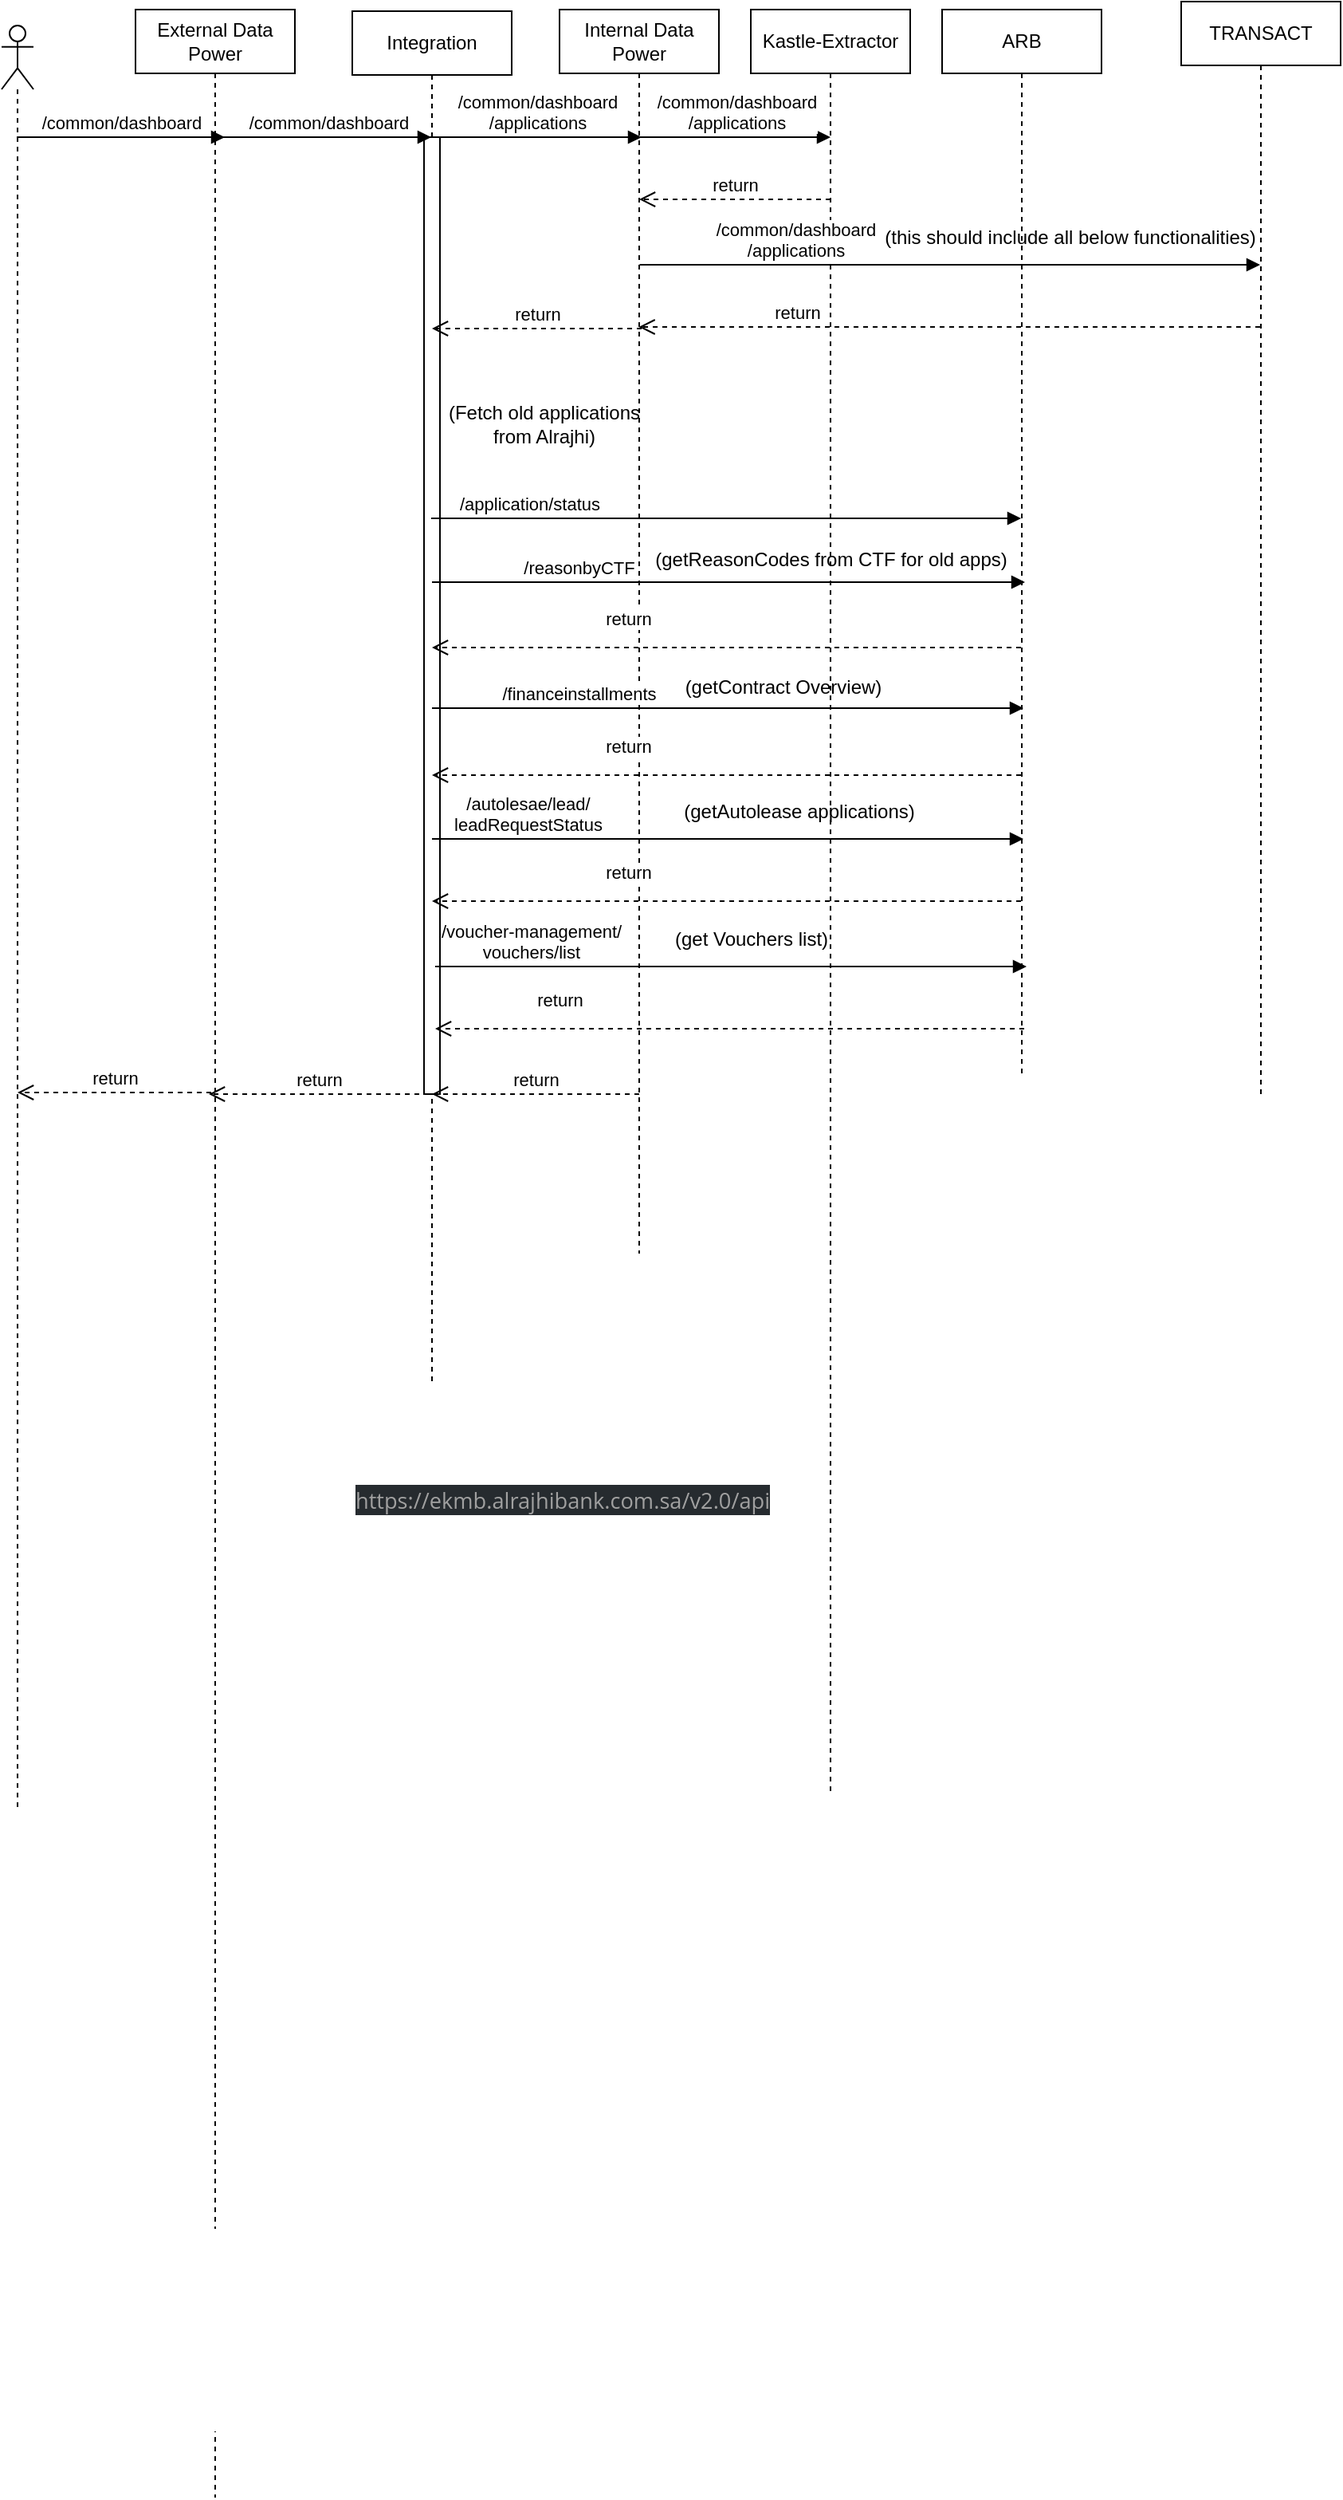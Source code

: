 <mxfile version="24.0.4" type="device">
  <diagram name="Page-1" id="q-08-Qv3MvW77i6npHo8">
    <mxGraphModel dx="1020" dy="496" grid="1" gridSize="10" guides="1" tooltips="1" connect="1" arrows="1" fold="1" page="1" pageScale="1" pageWidth="850" pageHeight="1100" math="0" shadow="0">
      <root>
        <mxCell id="0" />
        <mxCell id="1" parent="0" />
        <mxCell id="kfkWjOruCi78jh_apI6O-5" value="" style="shape=umlLifeline;perimeter=lifelinePerimeter;whiteSpace=wrap;html=1;container=1;dropTarget=0;collapsible=0;recursiveResize=0;outlineConnect=0;portConstraint=eastwest;newEdgeStyle={&quot;curved&quot;:0,&quot;rounded&quot;:0};participant=umlActor;" parent="1" vertex="1">
          <mxGeometry x="50" y="50" width="20" height="1120" as="geometry" />
        </mxCell>
        <mxCell id="kfkWjOruCi78jh_apI6O-9" value="External Data Power" style="shape=umlLifeline;perimeter=lifelinePerimeter;whiteSpace=wrap;html=1;container=1;dropTarget=0;collapsible=0;recursiveResize=0;outlineConnect=0;portConstraint=eastwest;newEdgeStyle={&quot;curved&quot;:0,&quot;rounded&quot;:0};" parent="1" vertex="1">
          <mxGeometry x="134" y="40" width="100" height="1560" as="geometry" />
        </mxCell>
        <mxCell id="kfkWjOruCi78jh_apI6O-15" value="/common/dashboard" style="html=1;verticalAlign=bottom;endArrow=block;curved=0;rounded=0;" parent="kfkWjOruCi78jh_apI6O-9" edge="1">
          <mxGeometry relative="1" as="geometry">
            <mxPoint x="-74.5" y="80" as="sourcePoint" />
            <mxPoint x="56" y="80" as="targetPoint" />
          </mxGeometry>
        </mxCell>
        <mxCell id="kfkWjOruCi78jh_apI6O-10" value="Integration" style="shape=umlLifeline;perimeter=lifelinePerimeter;whiteSpace=wrap;html=1;container=1;dropTarget=0;collapsible=0;recursiveResize=0;outlineConnect=0;portConstraint=eastwest;newEdgeStyle={&quot;curved&quot;:0,&quot;rounded&quot;:0};" parent="1" vertex="1">
          <mxGeometry x="270" y="41" width="100" height="859" as="geometry" />
        </mxCell>
        <mxCell id="kfkWjOruCi78jh_apI6O-14" value="" style="html=1;points=[[0,0,0,0,5],[0,1,0,0,-5],[1,0,0,0,5],[1,1,0,0,-5]];perimeter=orthogonalPerimeter;outlineConnect=0;targetShapes=umlLifeline;portConstraint=eastwest;newEdgeStyle={&quot;curved&quot;:0,&quot;rounded&quot;:0};" parent="kfkWjOruCi78jh_apI6O-10" vertex="1">
          <mxGeometry x="45" y="79" width="10" height="600" as="geometry" />
        </mxCell>
        <mxCell id="kfkWjOruCi78jh_apI6O-16" value="return" style="html=1;verticalAlign=bottom;endArrow=open;dashed=1;endSize=8;curved=0;rounded=0;" parent="1" edge="1">
          <mxGeometry relative="1" as="geometry">
            <mxPoint x="60" y="719" as="targetPoint" />
            <mxPoint x="181.5" y="719" as="sourcePoint" />
          </mxGeometry>
        </mxCell>
        <mxCell id="kfkWjOruCi78jh_apI6O-17" value="/common/dashboard" style="html=1;verticalAlign=bottom;endArrow=block;curved=0;rounded=0;" parent="1" target="kfkWjOruCi78jh_apI6O-10" edge="1">
          <mxGeometry relative="1" as="geometry">
            <mxPoint x="189" y="120" as="sourcePoint" />
            <mxPoint x="310" y="120" as="targetPoint" />
          </mxGeometry>
        </mxCell>
        <mxCell id="kfkWjOruCi78jh_apI6O-18" value="return" style="html=1;verticalAlign=bottom;endArrow=open;dashed=1;endSize=8;curved=0;rounded=0;" parent="1" edge="1">
          <mxGeometry relative="1" as="geometry">
            <mxPoint x="180" y="720" as="targetPoint" />
            <mxPoint x="318" y="720" as="sourcePoint" />
          </mxGeometry>
        </mxCell>
        <mxCell id="kfkWjOruCi78jh_apI6O-19" value="Internal Data Power" style="shape=umlLifeline;perimeter=lifelinePerimeter;whiteSpace=wrap;html=1;container=1;dropTarget=0;collapsible=0;recursiveResize=0;outlineConnect=0;portConstraint=eastwest;newEdgeStyle={&quot;curved&quot;:0,&quot;rounded&quot;:0};" parent="1" vertex="1">
          <mxGeometry x="400" y="40" width="100" height="780" as="geometry" />
        </mxCell>
        <mxCell id="kfkWjOruCi78jh_apI6O-20" value="/common/dashboard&lt;div&gt;/applications&lt;/div&gt;" style="html=1;verticalAlign=bottom;endArrow=block;curved=0;rounded=0;" parent="1" edge="1">
          <mxGeometry relative="1" as="geometry">
            <mxPoint x="320.5" y="120" as="sourcePoint" />
            <mxPoint x="451.5" y="120" as="targetPoint" />
          </mxGeometry>
        </mxCell>
        <mxCell id="kfkWjOruCi78jh_apI6O-21" value="return" style="html=1;verticalAlign=bottom;endArrow=open;dashed=1;endSize=8;curved=0;rounded=0;" parent="1" edge="1">
          <mxGeometry relative="1" as="geometry">
            <mxPoint x="320" y="240" as="targetPoint" />
            <mxPoint x="451.5" y="240" as="sourcePoint" />
          </mxGeometry>
        </mxCell>
        <mxCell id="kfkWjOruCi78jh_apI6O-22" value="Kastle-Extractor" style="shape=umlLifeline;perimeter=lifelinePerimeter;whiteSpace=wrap;html=1;container=1;dropTarget=0;collapsible=0;recursiveResize=0;outlineConnect=0;portConstraint=eastwest;newEdgeStyle={&quot;curved&quot;:0,&quot;rounded&quot;:0};" parent="1" vertex="1">
          <mxGeometry x="520" y="40" width="100" height="1120" as="geometry" />
        </mxCell>
        <mxCell id="kfkWjOruCi78jh_apI6O-23" value="/common/dashboard&lt;div&gt;/applications&lt;/div&gt;" style="html=1;verticalAlign=bottom;endArrow=block;curved=0;rounded=0;" parent="1" edge="1">
          <mxGeometry relative="1" as="geometry">
            <mxPoint x="450.5" y="120" as="sourcePoint" />
            <mxPoint x="570" y="120" as="targetPoint" />
          </mxGeometry>
        </mxCell>
        <mxCell id="kfkWjOruCi78jh_apI6O-24" value="return" style="html=1;verticalAlign=bottom;endArrow=open;dashed=1;endSize=8;curved=0;rounded=0;" parent="1" edge="1">
          <mxGeometry relative="1" as="geometry">
            <mxPoint x="450" y="159" as="targetPoint" />
            <mxPoint x="570" y="159" as="sourcePoint" />
          </mxGeometry>
        </mxCell>
        <mxCell id="kfkWjOruCi78jh_apI6O-25" value="ARB" style="shape=umlLifeline;perimeter=lifelinePerimeter;whiteSpace=wrap;html=1;container=1;dropTarget=0;collapsible=0;recursiveResize=0;outlineConnect=0;portConstraint=eastwest;newEdgeStyle={&quot;curved&quot;:0,&quot;rounded&quot;:0};" parent="1" vertex="1">
          <mxGeometry x="640" y="40" width="100" height="670" as="geometry" />
        </mxCell>
        <mxCell id="kfkWjOruCi78jh_apI6O-26" value="/common/dashboard&lt;div&gt;/applications&lt;/div&gt;" style="html=1;verticalAlign=bottom;endArrow=block;curved=0;rounded=0;" parent="1" target="kfkWjOruCi78jh_apI6O-34" edge="1">
          <mxGeometry x="-0.496" relative="1" as="geometry">
            <mxPoint x="450.25" y="200" as="sourcePoint" />
            <mxPoint x="690.25" y="200" as="targetPoint" />
            <mxPoint as="offset" />
          </mxGeometry>
        </mxCell>
        <mxCell id="kfkWjOruCi78jh_apI6O-27" value="return" style="html=1;verticalAlign=bottom;endArrow=open;dashed=1;endSize=8;curved=0;rounded=0;" parent="1" source="kfkWjOruCi78jh_apI6O-34" edge="1">
          <mxGeometry x="0.493" relative="1" as="geometry">
            <mxPoint x="449.75" y="239" as="targetPoint" />
            <mxPoint x="690.25" y="239" as="sourcePoint" />
            <mxPoint as="offset" />
          </mxGeometry>
        </mxCell>
        <mxCell id="kfkWjOruCi78jh_apI6O-28" value="&lt;span style=&quot;color: rgb(160, 160, 160); font-family: &amp;quot;Open Sans&amp;quot;, Helvetica, Arial, sans-serif; font-size: 13.6px; font-style: normal; font-variant-ligatures: normal; font-variant-caps: normal; font-weight: 500; letter-spacing: normal; orphans: 2; text-align: start; text-indent: 0px; text-transform: none; widows: 2; word-spacing: 0px; -webkit-text-stroke-width: 0px; white-space: normal; background-color: rgb(38, 43, 47); text-decoration-thickness: initial; text-decoration-style: initial; text-decoration-color: initial; display: inline !important; float: none;&quot;&gt;https://ekmb.alrajhibank.com.sa/v2.0/api&lt;/span&gt;" style="text;whiteSpace=wrap;html=1;" parent="1" vertex="1">
          <mxGeometry x="270" y="960" width="280" height="40" as="geometry" />
        </mxCell>
        <mxCell id="kfkWjOruCi78jh_apI6O-29" value="/application/status" style="html=1;verticalAlign=bottom;endArrow=block;curved=0;rounded=0;" parent="1" edge="1">
          <mxGeometry x="-0.673" relative="1" as="geometry">
            <mxPoint x="319.5" y="359" as="sourcePoint" />
            <mxPoint x="689.5" y="359" as="targetPoint" />
            <mxPoint x="1" as="offset" />
          </mxGeometry>
        </mxCell>
        <mxCell id="kfkWjOruCi78jh_apI6O-30" value="return" style="html=1;verticalAlign=bottom;endArrow=open;dashed=1;endSize=8;curved=0;rounded=0;" parent="1" target="kfkWjOruCi78jh_apI6O-10" edge="1">
          <mxGeometry x="0.338" y="-9" relative="1" as="geometry">
            <mxPoint x="451" y="520" as="targetPoint" />
            <mxPoint x="689.5" y="520" as="sourcePoint" />
            <mxPoint as="offset" />
          </mxGeometry>
        </mxCell>
        <mxCell id="kfkWjOruCi78jh_apI6O-31" value="/reasonbyCTF" style="html=1;verticalAlign=bottom;endArrow=block;curved=0;rounded=0;" parent="1" source="kfkWjOruCi78jh_apI6O-10" edge="1">
          <mxGeometry x="-0.508" relative="1" as="geometry">
            <mxPoint x="453.5" y="399" as="sourcePoint" />
            <mxPoint x="692" y="399" as="targetPoint" />
            <mxPoint as="offset" />
          </mxGeometry>
        </mxCell>
        <mxCell id="kfkWjOruCi78jh_apI6O-32" value="/financeinstallments" style="html=1;verticalAlign=bottom;endArrow=block;curved=0;rounded=0;" parent="1" source="kfkWjOruCi78jh_apI6O-10" edge="1">
          <mxGeometry x="-0.508" relative="1" as="geometry">
            <mxPoint x="452.5" y="478" as="sourcePoint" />
            <mxPoint x="691" y="478" as="targetPoint" />
            <mxPoint as="offset" />
          </mxGeometry>
        </mxCell>
        <mxCell id="kfkWjOruCi78jh_apI6O-33" value="return" style="html=1;verticalAlign=bottom;endArrow=open;dashed=1;endSize=8;curved=0;rounded=0;" parent="1" target="kfkWjOruCi78jh_apI6O-10" edge="1">
          <mxGeometry x="0.338" y="-9" relative="1" as="geometry">
            <mxPoint x="451" y="440" as="targetPoint" />
            <mxPoint x="689.5" y="440" as="sourcePoint" />
            <mxPoint as="offset" />
          </mxGeometry>
        </mxCell>
        <mxCell id="kfkWjOruCi78jh_apI6O-34" value="TRANSACT" style="shape=umlLifeline;perimeter=lifelinePerimeter;whiteSpace=wrap;html=1;container=1;dropTarget=0;collapsible=0;recursiveResize=0;outlineConnect=0;portConstraint=eastwest;newEdgeStyle={&quot;curved&quot;:0,&quot;rounded&quot;:0};" parent="1" vertex="1">
          <mxGeometry x="790" y="35" width="100" height="685" as="geometry" />
        </mxCell>
        <mxCell id="kfkWjOruCi78jh_apI6O-35" value="return" style="html=1;verticalAlign=bottom;endArrow=open;dashed=1;endSize=8;curved=0;rounded=0;" parent="1" edge="1">
          <mxGeometry x="0.338" y="-9" relative="1" as="geometry">
            <mxPoint x="320" y="599" as="targetPoint" />
            <mxPoint x="689.5" y="599" as="sourcePoint" />
            <mxPoint as="offset" />
          </mxGeometry>
        </mxCell>
        <mxCell id="kfkWjOruCi78jh_apI6O-36" value="/autolesae/lead/&lt;div&gt;leadRequestStatus&lt;/div&gt;" style="html=1;verticalAlign=bottom;endArrow=block;curved=0;rounded=0;" parent="1" edge="1">
          <mxGeometry x="-0.676" relative="1" as="geometry">
            <mxPoint x="320" y="560" as="sourcePoint" />
            <mxPoint x="691" y="560" as="targetPoint" />
            <mxPoint as="offset" />
          </mxGeometry>
        </mxCell>
        <mxCell id="kfkWjOruCi78jh_apI6O-37" value="return" style="html=1;verticalAlign=bottom;endArrow=open;dashed=1;endSize=8;curved=0;rounded=0;" parent="1" edge="1">
          <mxGeometry x="0.578" y="-9" relative="1" as="geometry">
            <mxPoint x="322" y="679" as="targetPoint" />
            <mxPoint x="691.5" y="679" as="sourcePoint" />
            <mxPoint as="offset" />
          </mxGeometry>
        </mxCell>
        <mxCell id="kfkWjOruCi78jh_apI6O-38" value="/voucher-management/&lt;div&gt;vouchers/list&lt;/div&gt;" style="html=1;verticalAlign=bottom;endArrow=block;curved=0;rounded=0;" parent="1" edge="1">
          <mxGeometry x="-0.676" relative="1" as="geometry">
            <mxPoint x="322" y="640" as="sourcePoint" />
            <mxPoint x="693" y="640" as="targetPoint" />
            <mxPoint as="offset" />
          </mxGeometry>
        </mxCell>
        <mxCell id="kfkWjOruCi78jh_apI6O-39" value="return" style="html=1;verticalAlign=bottom;endArrow=open;dashed=1;endSize=8;curved=0;rounded=0;" parent="1" edge="1">
          <mxGeometry relative="1" as="geometry">
            <mxPoint x="320" y="720" as="targetPoint" />
            <mxPoint x="450" y="720" as="sourcePoint" />
          </mxGeometry>
        </mxCell>
        <mxCell id="kfkWjOruCi78jh_apI6O-40" value="(Fetch old applications&lt;div&gt;from Alrajhi)&lt;/div&gt;" style="text;html=1;align=center;verticalAlign=middle;resizable=0;points=[];autosize=1;strokeColor=none;fillColor=none;" parent="1" vertex="1">
          <mxGeometry x="320" y="280" width="140" height="40" as="geometry" />
        </mxCell>
        <mxCell id="kfkWjOruCi78jh_apI6O-41" value="(getReasonCodes from CTF for old apps)" style="text;html=1;align=center;verticalAlign=middle;resizable=0;points=[];autosize=1;strokeColor=none;fillColor=none;" parent="1" vertex="1">
          <mxGeometry x="450" y="370" width="240" height="30" as="geometry" />
        </mxCell>
        <mxCell id="kfkWjOruCi78jh_apI6O-42" value="(getContract Overview)" style="text;html=1;align=center;verticalAlign=middle;resizable=0;points=[];autosize=1;strokeColor=none;fillColor=none;" parent="1" vertex="1">
          <mxGeometry x="465" y="450" width="150" height="30" as="geometry" />
        </mxCell>
        <mxCell id="kfkWjOruCi78jh_apI6O-43" value="(getAutolease applications)" style="text;html=1;align=center;verticalAlign=middle;resizable=0;points=[];autosize=1;strokeColor=none;fillColor=none;" parent="1" vertex="1">
          <mxGeometry x="465" y="528" width="170" height="30" as="geometry" />
        </mxCell>
        <mxCell id="kfkWjOruCi78jh_apI6O-44" value="(get Vouchers list)" style="text;html=1;align=center;verticalAlign=middle;resizable=0;points=[];autosize=1;strokeColor=none;fillColor=none;" parent="1" vertex="1">
          <mxGeometry x="460" y="608" width="120" height="30" as="geometry" />
        </mxCell>
        <mxCell id="kfkWjOruCi78jh_apI6O-45" value="(this should include all below functionalities)" style="text;html=1;align=center;verticalAlign=middle;resizable=0;points=[];autosize=1;strokeColor=none;fillColor=none;" parent="1" vertex="1">
          <mxGeometry x="590" y="168" width="260" height="30" as="geometry" />
        </mxCell>
      </root>
    </mxGraphModel>
  </diagram>
</mxfile>
